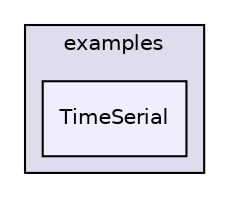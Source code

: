 digraph "Arduino/Libraries/Time/examples/TimeSerial" {
  compound=true
  node [ fontsize="10", fontname="Helvetica"];
  edge [ labelfontsize="10", labelfontname="Helvetica"];
  subgraph clusterdir_50e95a2769a186a5c9043732ad260356 {
    graph [ bgcolor="#ddddee", pencolor="black", label="examples" fontname="Helvetica", fontsize="10", URL="dir_50e95a2769a186a5c9043732ad260356.html"]
  dir_034169ecf0fcdfc1dd28f2ac7f016019 [shape=box, label="TimeSerial", style="filled", fillcolor="#eeeeff", pencolor="black", URL="dir_034169ecf0fcdfc1dd28f2ac7f016019.html"];
  }
}
